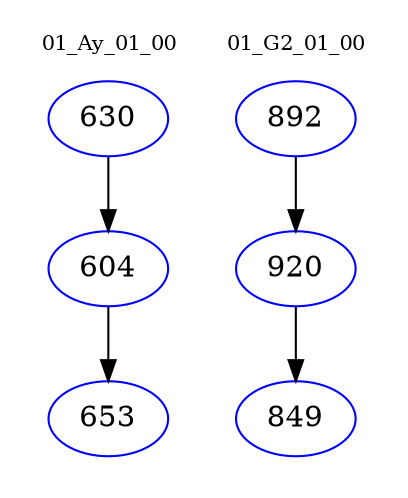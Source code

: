 digraph{
subgraph cluster_0 {
color = white
label = "01_Ay_01_00";
fontsize=10;
T0_630 [label="630", color="blue"]
T0_630 -> T0_604 [color="black"]
T0_604 [label="604", color="blue"]
T0_604 -> T0_653 [color="black"]
T0_653 [label="653", color="blue"]
}
subgraph cluster_1 {
color = white
label = "01_G2_01_00";
fontsize=10;
T1_892 [label="892", color="blue"]
T1_892 -> T1_920 [color="black"]
T1_920 [label="920", color="blue"]
T1_920 -> T1_849 [color="black"]
T1_849 [label="849", color="blue"]
}
}
